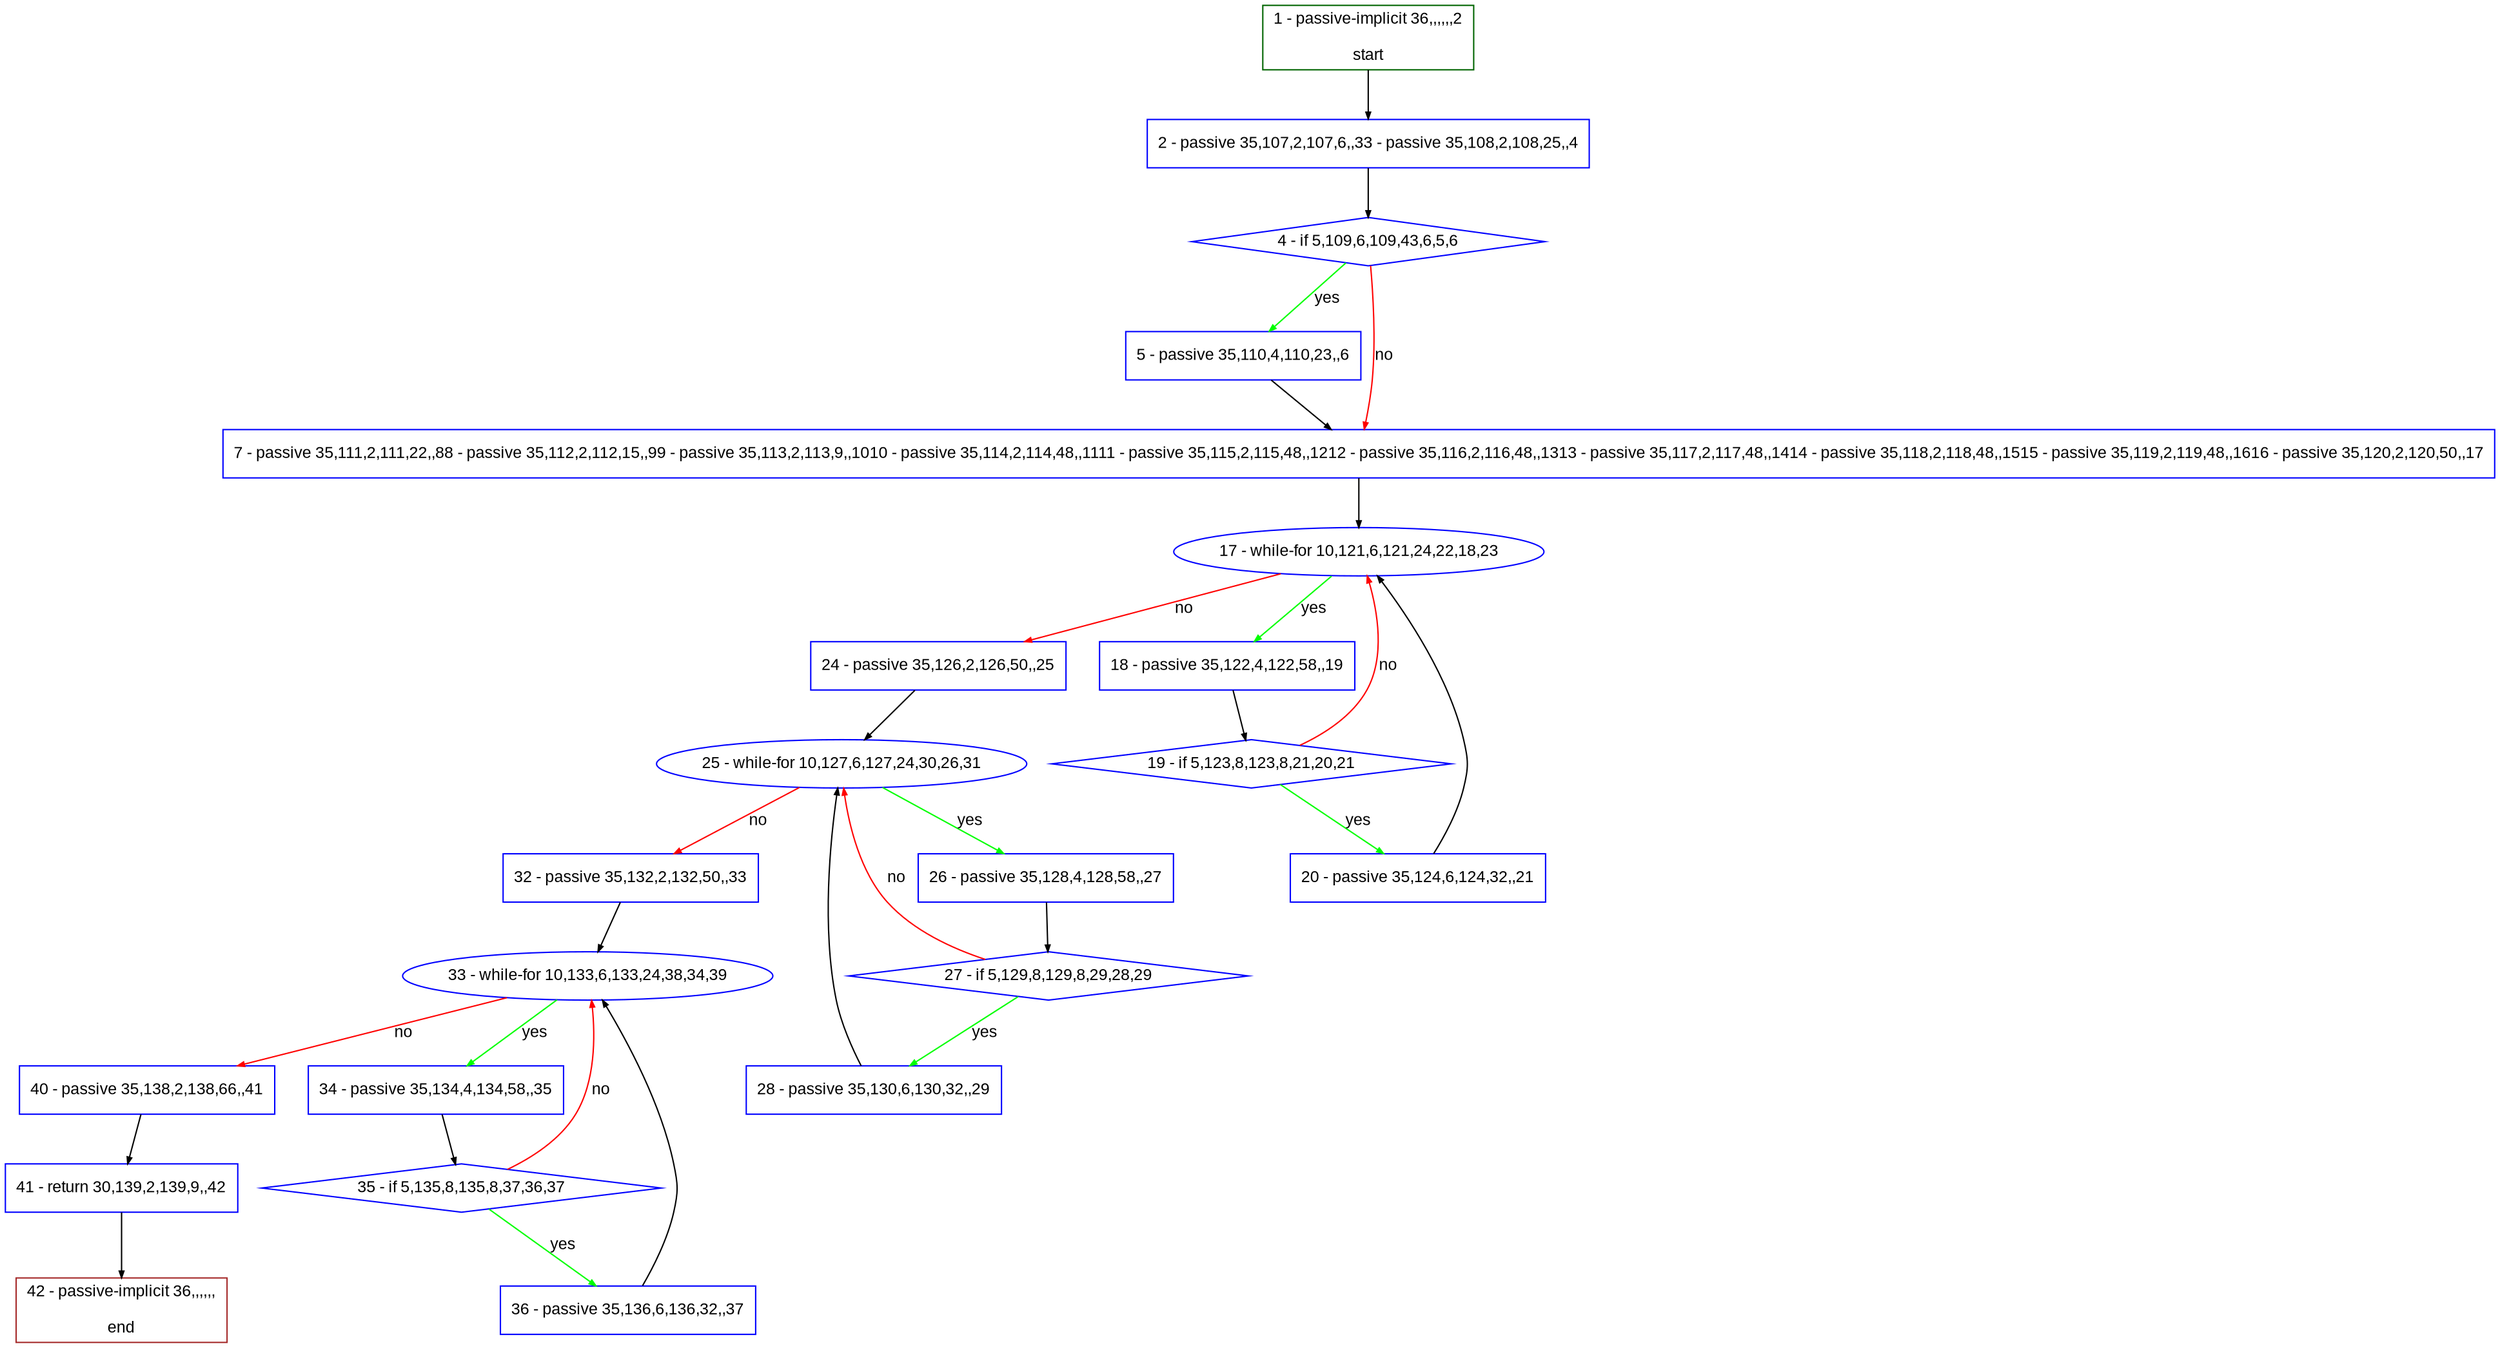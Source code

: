 digraph "" {
  graph [pack="true", label="", fontsize="12", packmode="clust", fontname="Arial", fillcolor="#FFFFCC", bgcolor="white", style="rounded,filled", compound="true"];
  node [node_initialized="no", label="", color="grey", fontsize="12", fillcolor="white", fontname="Arial", style="filled", shape="rectangle", compound="true", fixedsize="false"];
  edge [fontcolor="black", arrowhead="normal", arrowtail="none", arrowsize="0.5", ltail="", label="", color="black", fontsize="12", lhead="", fontname="Arial", dir="forward", compound="true"];
  __N1 [label="2 - passive 35,107,2,107,6,,33 - passive 35,108,2,108,25,,4", color="#0000ff", fillcolor="#ffffff", style="filled", shape="box"];
  __N2 [label="1 - passive-implicit 36,,,,,,2\n\nstart", color="#006400", fillcolor="#ffffff", style="filled", shape="box"];
  __N3 [label="4 - if 5,109,6,109,43,6,5,6", color="#0000ff", fillcolor="#ffffff", style="filled", shape="diamond"];
  __N4 [label="5 - passive 35,110,4,110,23,,6", color="#0000ff", fillcolor="#ffffff", style="filled", shape="box"];
  __N5 [label="7 - passive 35,111,2,111,22,,88 - passive 35,112,2,112,15,,99 - passive 35,113,2,113,9,,1010 - passive 35,114,2,114,48,,1111 - passive 35,115,2,115,48,,1212 - passive 35,116,2,116,48,,1313 - passive 35,117,2,117,48,,1414 - passive 35,118,2,118,48,,1515 - passive 35,119,2,119,48,,1616 - passive 35,120,2,120,50,,17", color="#0000ff", fillcolor="#ffffff", style="filled", shape="box"];
  __N6 [label="17 - while-for 10,121,6,121,24,22,18,23", color="#0000ff", fillcolor="#ffffff", style="filled", shape="oval"];
  __N7 [label="18 - passive 35,122,4,122,58,,19", color="#0000ff", fillcolor="#ffffff", style="filled", shape="box"];
  __N8 [label="24 - passive 35,126,2,126,50,,25", color="#0000ff", fillcolor="#ffffff", style="filled", shape="box"];
  __N9 [label="19 - if 5,123,8,123,8,21,20,21", color="#0000ff", fillcolor="#ffffff", style="filled", shape="diamond"];
  __N10 [label="20 - passive 35,124,6,124,32,,21", color="#0000ff", fillcolor="#ffffff", style="filled", shape="box"];
  __N11 [label="25 - while-for 10,127,6,127,24,30,26,31", color="#0000ff", fillcolor="#ffffff", style="filled", shape="oval"];
  __N12 [label="26 - passive 35,128,4,128,58,,27", color="#0000ff", fillcolor="#ffffff", style="filled", shape="box"];
  __N13 [label="32 - passive 35,132,2,132,50,,33", color="#0000ff", fillcolor="#ffffff", style="filled", shape="box"];
  __N14 [label="27 - if 5,129,8,129,8,29,28,29", color="#0000ff", fillcolor="#ffffff", style="filled", shape="diamond"];
  __N15 [label="28 - passive 35,130,6,130,32,,29", color="#0000ff", fillcolor="#ffffff", style="filled", shape="box"];
  __N16 [label="33 - while-for 10,133,6,133,24,38,34,39", color="#0000ff", fillcolor="#ffffff", style="filled", shape="oval"];
  __N17 [label="34 - passive 35,134,4,134,58,,35", color="#0000ff", fillcolor="#ffffff", style="filled", shape="box"];
  __N18 [label="40 - passive 35,138,2,138,66,,41", color="#0000ff", fillcolor="#ffffff", style="filled", shape="box"];
  __N19 [label="35 - if 5,135,8,135,8,37,36,37", color="#0000ff", fillcolor="#ffffff", style="filled", shape="diamond"];
  __N20 [label="36 - passive 35,136,6,136,32,,37", color="#0000ff", fillcolor="#ffffff", style="filled", shape="box"];
  __N21 [label="41 - return 30,139,2,139,9,,42", color="#0000ff", fillcolor="#ffffff", style="filled", shape="box"];
  __N22 [label="42 - passive-implicit 36,,,,,,\n\nend", color="#a52a2a", fillcolor="#ffffff", style="filled", shape="box"];
  __N2 -> __N1 [arrowhead="normal", arrowtail="none", color="#000000", label="", dir="forward"];
  __N1 -> __N3 [arrowhead="normal", arrowtail="none", color="#000000", label="", dir="forward"];
  __N3 -> __N4 [arrowhead="normal", arrowtail="none", color="#00ff00", label="yes", dir="forward"];
  __N3 -> __N5 [arrowhead="normal", arrowtail="none", color="#ff0000", label="no", dir="forward"];
  __N4 -> __N5 [arrowhead="normal", arrowtail="none", color="#000000", label="", dir="forward"];
  __N5 -> __N6 [arrowhead="normal", arrowtail="none", color="#000000", label="", dir="forward"];
  __N6 -> __N7 [arrowhead="normal", arrowtail="none", color="#00ff00", label="yes", dir="forward"];
  __N6 -> __N8 [arrowhead="normal", arrowtail="none", color="#ff0000", label="no", dir="forward"];
  __N7 -> __N9 [arrowhead="normal", arrowtail="none", color="#000000", label="", dir="forward"];
  __N9 -> __N6 [arrowhead="normal", arrowtail="none", color="#ff0000", label="no", dir="forward"];
  __N9 -> __N10 [arrowhead="normal", arrowtail="none", color="#00ff00", label="yes", dir="forward"];
  __N10 -> __N6 [arrowhead="normal", arrowtail="none", color="#000000", label="", dir="forward"];
  __N8 -> __N11 [arrowhead="normal", arrowtail="none", color="#000000", label="", dir="forward"];
  __N11 -> __N12 [arrowhead="normal", arrowtail="none", color="#00ff00", label="yes", dir="forward"];
  __N11 -> __N13 [arrowhead="normal", arrowtail="none", color="#ff0000", label="no", dir="forward"];
  __N12 -> __N14 [arrowhead="normal", arrowtail="none", color="#000000", label="", dir="forward"];
  __N14 -> __N11 [arrowhead="normal", arrowtail="none", color="#ff0000", label="no", dir="forward"];
  __N14 -> __N15 [arrowhead="normal", arrowtail="none", color="#00ff00", label="yes", dir="forward"];
  __N15 -> __N11 [arrowhead="normal", arrowtail="none", color="#000000", label="", dir="forward"];
  __N13 -> __N16 [arrowhead="normal", arrowtail="none", color="#000000", label="", dir="forward"];
  __N16 -> __N17 [arrowhead="normal", arrowtail="none", color="#00ff00", label="yes", dir="forward"];
  __N16 -> __N18 [arrowhead="normal", arrowtail="none", color="#ff0000", label="no", dir="forward"];
  __N17 -> __N19 [arrowhead="normal", arrowtail="none", color="#000000", label="", dir="forward"];
  __N19 -> __N16 [arrowhead="normal", arrowtail="none", color="#ff0000", label="no", dir="forward"];
  __N19 -> __N20 [arrowhead="normal", arrowtail="none", color="#00ff00", label="yes", dir="forward"];
  __N20 -> __N16 [arrowhead="normal", arrowtail="none", color="#000000", label="", dir="forward"];
  __N18 -> __N21 [arrowhead="normal", arrowtail="none", color="#000000", label="", dir="forward"];
  __N21 -> __N22 [arrowhead="normal", arrowtail="none", color="#000000", label="", dir="forward"];
}

